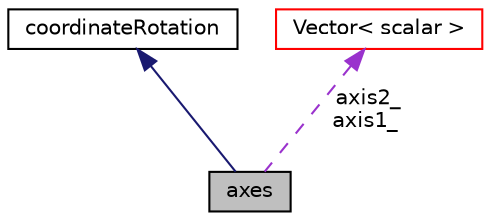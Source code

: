 digraph "axes"
{
  bgcolor="transparent";
  edge [fontname="Helvetica",fontsize="10",labelfontname="Helvetica",labelfontsize="10"];
  node [fontname="Helvetica",fontsize="10",shape=record];
  Node1 [label="axes",height=0.2,width=0.4,color="black", fillcolor="grey75", style="filled" fontcolor="black"];
  Node2 -> Node1 [dir="back",color="midnightblue",fontsize="10",style="solid",fontname="Helvetica"];
  Node2 [label="coordinateRotation",height=0.2,width=0.4,color="black",URL="$classFoam_1_1coordinateRotation.html",tooltip="User specification of a coordinate rotation. "];
  Node3 -> Node1 [dir="back",color="darkorchid3",fontsize="10",style="dashed",label=" axis2_\naxis1_" ,fontname="Helvetica"];
  Node3 [label="Vector\< scalar \>",height=0.2,width=0.4,color="red",URL="$classFoam_1_1Vector.html"];
}
